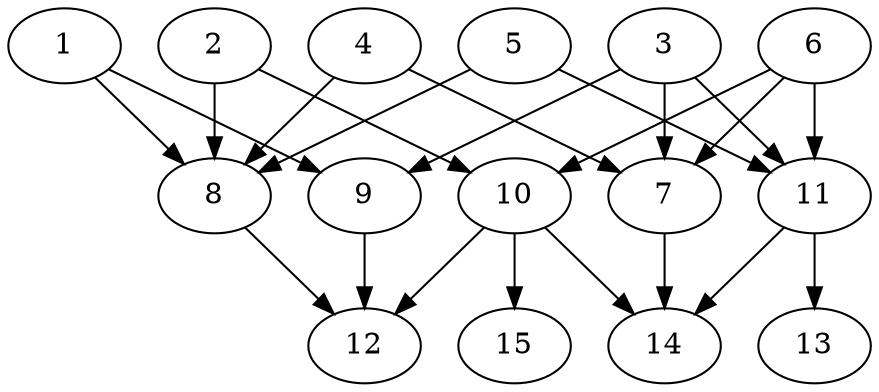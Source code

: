 // DAG automatically generated by daggen at Thu Oct  3 13:59:26 2019
// ./daggen --dot -n 15 --ccr 0.5 --fat 0.9 --regular 0.5 --density 0.6 --mindata 5242880 --maxdata 52428800 
digraph G {
  1 [size="30963712", alpha="0.13", expect_size="15481856"] 
  1 -> 8 [size ="15481856"]
  1 -> 9 [size ="15481856"]
  2 [size="73000960", alpha="0.12", expect_size="36500480"] 
  2 -> 8 [size ="36500480"]
  2 -> 10 [size ="36500480"]
  3 [size="99790848", alpha="0.16", expect_size="49895424"] 
  3 -> 7 [size ="49895424"]
  3 -> 9 [size ="49895424"]
  3 -> 11 [size ="49895424"]
  4 [size="23918592", alpha="0.18", expect_size="11959296"] 
  4 -> 7 [size ="11959296"]
  4 -> 8 [size ="11959296"]
  5 [size="51406848", alpha="0.08", expect_size="25703424"] 
  5 -> 8 [size ="25703424"]
  5 -> 11 [size ="25703424"]
  6 [size="56453120", alpha="0.16", expect_size="28226560"] 
  6 -> 7 [size ="28226560"]
  6 -> 10 [size ="28226560"]
  6 -> 11 [size ="28226560"]
  7 [size="14680064", alpha="0.03", expect_size="7340032"] 
  7 -> 14 [size ="7340032"]
  8 [size="20297728", alpha="0.06", expect_size="10148864"] 
  8 -> 12 [size ="10148864"]
  9 [size="89686016", alpha="0.10", expect_size="44843008"] 
  9 -> 12 [size ="44843008"]
  10 [size="43472896", alpha="0.11", expect_size="21736448"] 
  10 -> 12 [size ="21736448"]
  10 -> 14 [size ="21736448"]
  10 -> 15 [size ="21736448"]
  11 [size="45252608", alpha="0.10", expect_size="22626304"] 
  11 -> 13 [size ="22626304"]
  11 -> 14 [size ="22626304"]
  12 [size="12859392", alpha="0.19", expect_size="6429696"] 
  13 [size="68124672", alpha="0.06", expect_size="34062336"] 
  14 [size="50792448", alpha="0.04", expect_size="25396224"] 
  15 [size="42833920", alpha="0.14", expect_size="21416960"] 
}

